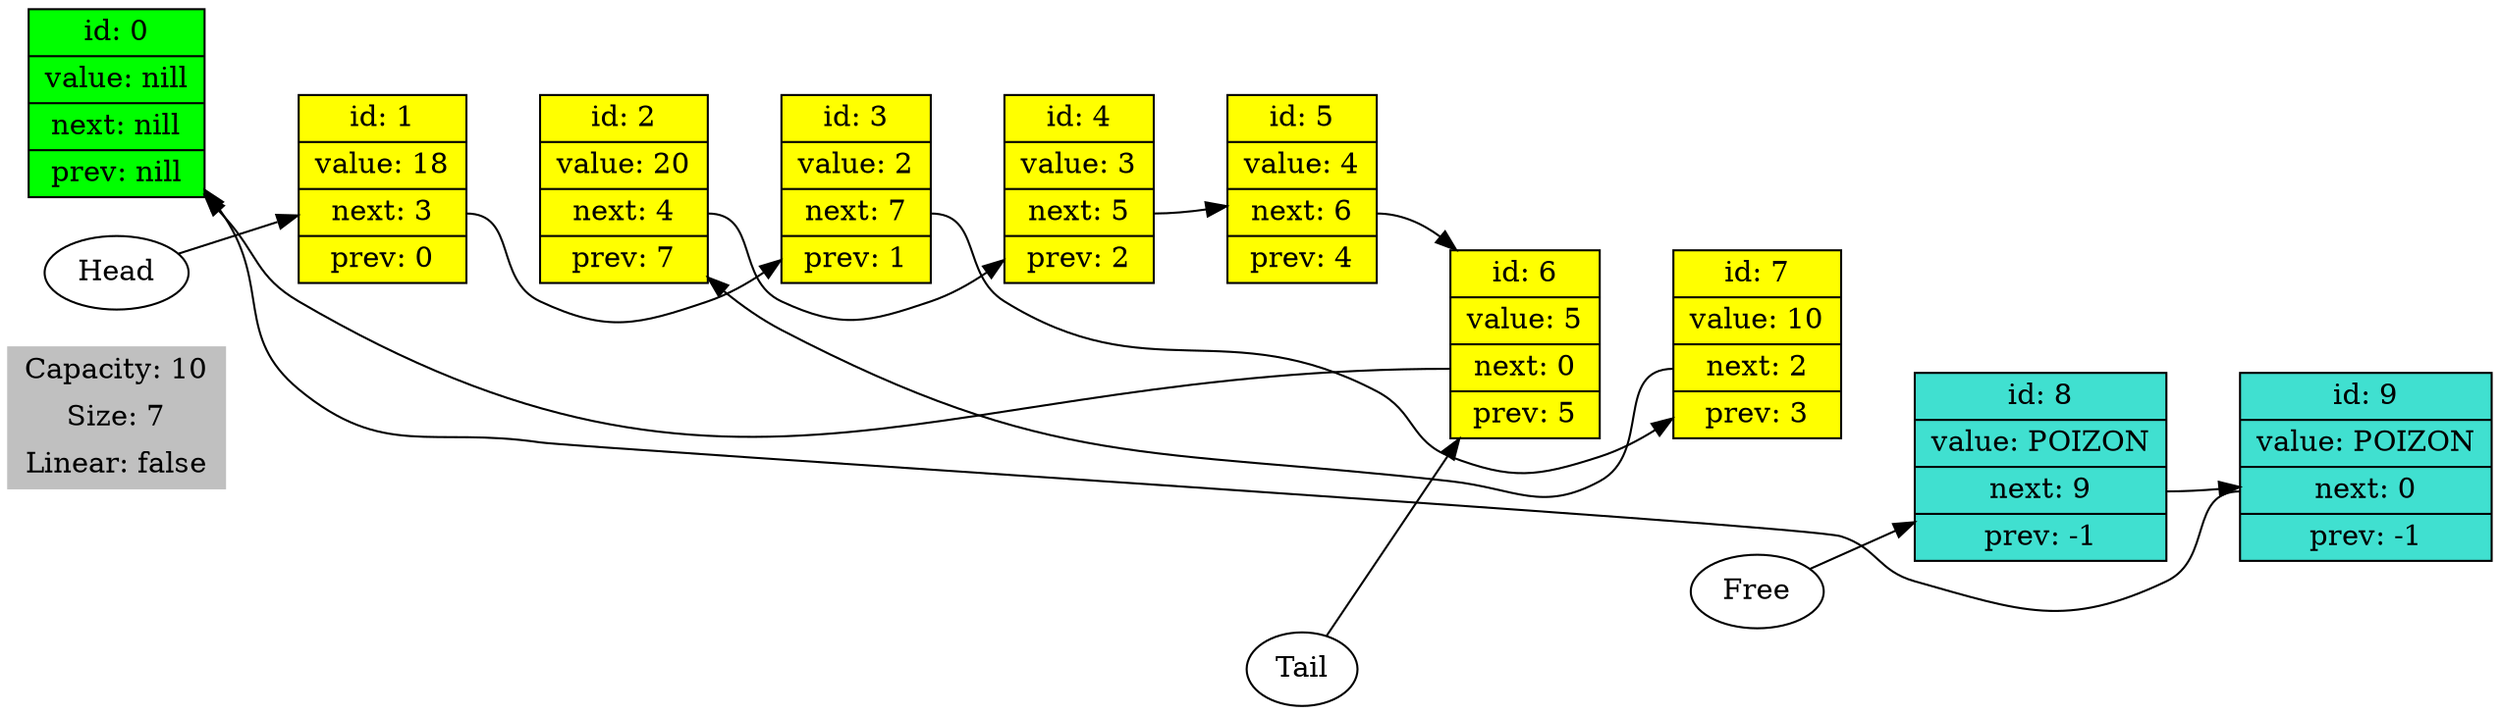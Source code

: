 digraph G { rankdir = LR

InfoNode[shape=record, color="grey", width=0.2, style="filled",label=" {{Capacity: 10 | Size: 7 | Linear: false}}"] 

node0[shape=record, width=0.2, style="filled", fillcolor="Lime",label=" {{id: 0 | value: nill | <n>next: nill | <p>prev: nill}}"] 
 
node1[shape=record, width=0.2, style="filled", fillcolor="yellow",label=" {{id: 1 | value: 18 | <n>next: 3 | <p>prev: 0}}"] 
 
node2[shape=record, width=0.2, style="filled", fillcolor="yellow",label=" {{id: 2 | value: 20 | <n>next: 4 | <p>prev: 7}}"] 
 
node3[shape=record, width=0.2, style="filled", fillcolor="yellow",label=" {{id: 3 | value: 2 | <n>next: 7 | <p>prev: 1}}"] 
 
node4[shape=record, width=0.2, style="filled", fillcolor="yellow",label=" {{id: 4 | value: 3 | <n>next: 5 | <p>prev: 2}}"] 
 
node5[shape=record, width=0.2, style="filled", fillcolor="yellow",label=" {{id: 5 | value: 4 | <n>next: 6 | <p>prev: 4}}"] 
 
node6[shape=record, width=0.2, style="filled", fillcolor="yellow",label=" {{id: 6 | value: 5 | <n>next: 0 | <p>prev: 5}}"] 
 
node7[shape=record, width=0.2, style="filled", fillcolor="yellow",label=" {{id: 7 | value: 10 | <n>next: 2 | <p>prev: 3}}"] 
 
node8[shape=record, width=0.2, style="filled", fillcolor="Turquoise",label=" {{id: 8 | value: POIZON | <n>next: 9 | <p>prev: -1}}"] 
 
node9[shape=record, width=0.2, style="filled", fillcolor="Turquoise",label=" {{id: 9 | value: POIZON | <n>next: 0 | <p>prev: -1}}"] 
 
Free->node8
Head->node1
Tail->node6

edge[style=invis, constraint = true]
node0 -> node1 -> node2 -> node3 -> node4 -> node5 -> node6 -> node7 -> node8 -> node9

edge[style=solid, constraint = false]
node1:n -> node3;
node2:n -> node4;
node3:n -> node7;
node4:n -> node5;
node5:n -> node6;
node6:n -> node0;
node7:n -> node2;
node8:n -> node9;
node9:n -> node0;

}